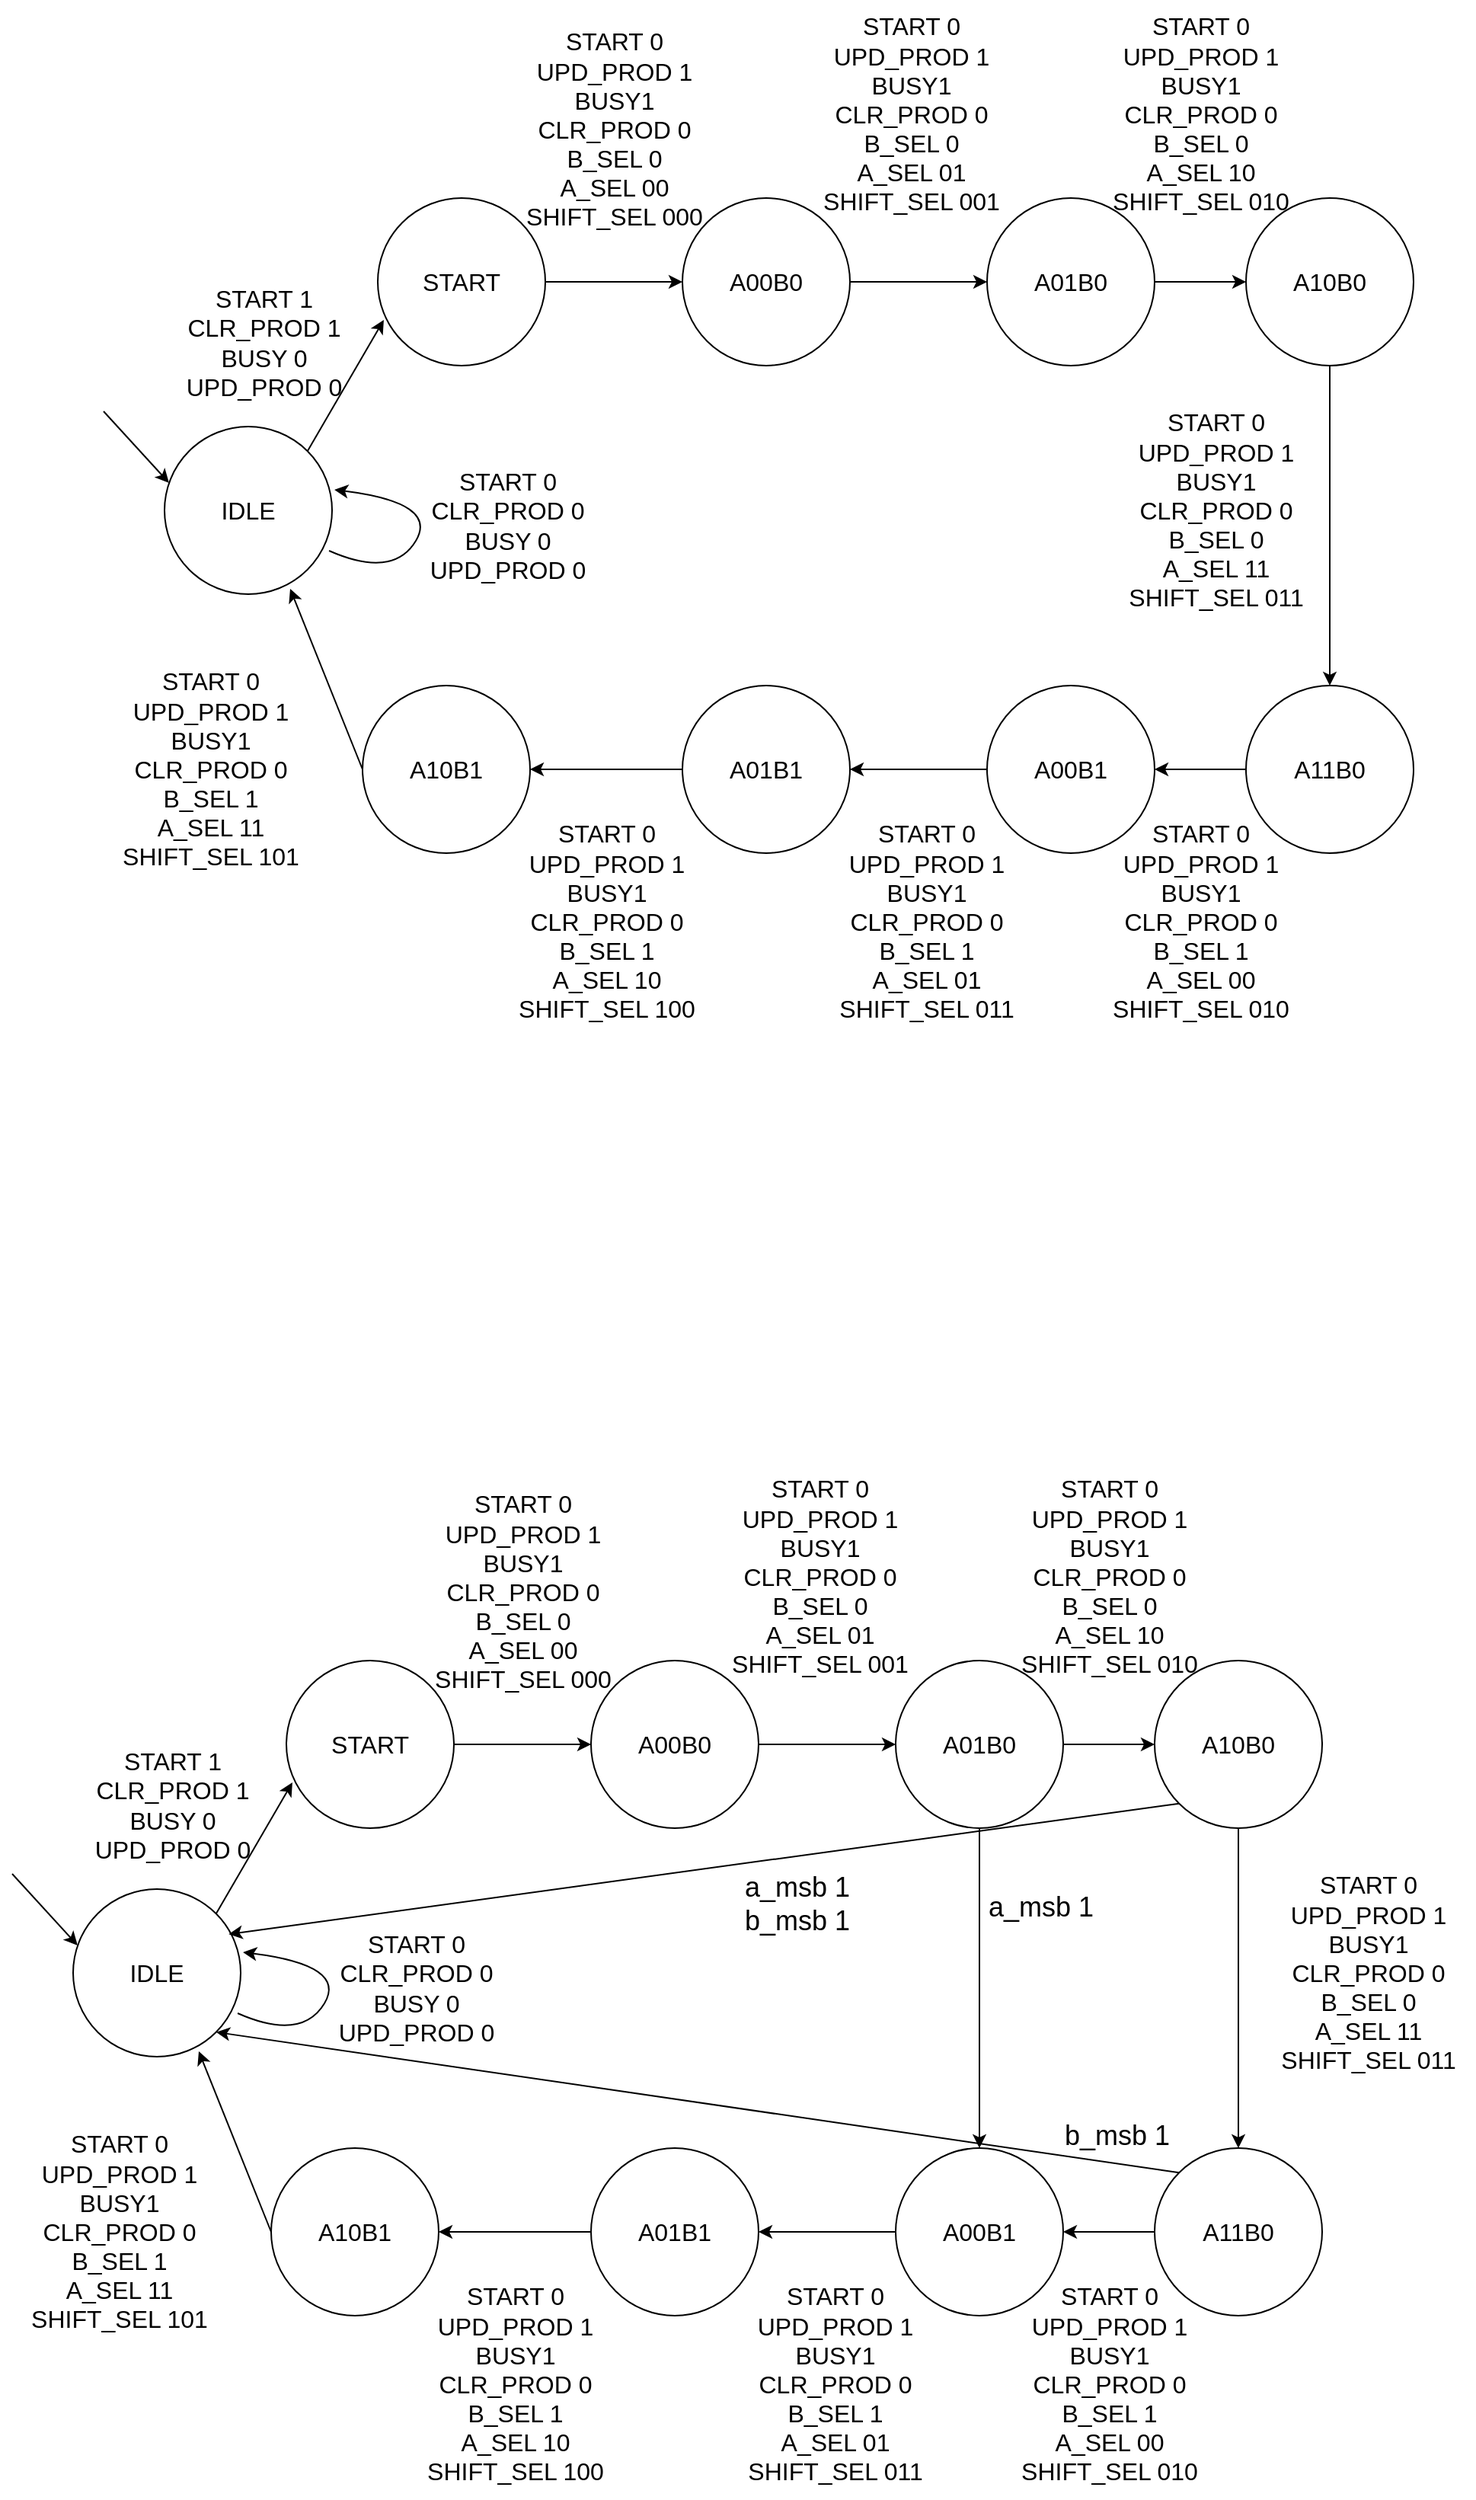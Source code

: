 <mxfile version="27.0.9">
  <diagram name="Page-1" id="HorBHlQGNW-cZjtQ0PEa">
    <mxGraphModel dx="2131" dy="738" grid="1" gridSize="10" guides="1" tooltips="1" connect="1" arrows="1" fold="1" page="1" pageScale="1" pageWidth="850" pageHeight="1100" math="0" shadow="0">
      <root>
        <mxCell id="0" />
        <mxCell id="1" parent="0" />
        <mxCell id="DCcbTAUr7Qpowl2ZESW9-10" value="&lt;font size=&quot;3&quot;&gt;A00B1&lt;/font&gt;" style="ellipse;whiteSpace=wrap;html=1;aspect=fixed;" vertex="1" parent="1">
          <mxGeometry x="550" y="770" width="110" height="110" as="geometry" />
        </mxCell>
        <mxCell id="DCcbTAUr7Qpowl2ZESW9-11" value="&lt;font size=&quot;3&quot;&gt;A00B0&lt;/font&gt;" style="ellipse;whiteSpace=wrap;html=1;aspect=fixed;" vertex="1" parent="1">
          <mxGeometry x="350" y="450" width="110" height="110" as="geometry" />
        </mxCell>
        <mxCell id="DCcbTAUr7Qpowl2ZESW9-12" value="&lt;font size=&quot;3&quot;&gt;A01B0&lt;/font&gt;" style="ellipse;whiteSpace=wrap;html=1;aspect=fixed;" vertex="1" parent="1">
          <mxGeometry x="550" y="450" width="110" height="110" as="geometry" />
        </mxCell>
        <mxCell id="DCcbTAUr7Qpowl2ZESW9-13" value="&lt;font size=&quot;3&quot;&gt;A01B1&lt;/font&gt;" style="ellipse;whiteSpace=wrap;html=1;aspect=fixed;" vertex="1" parent="1">
          <mxGeometry x="350" y="770" width="110" height="110" as="geometry" />
        </mxCell>
        <mxCell id="DCcbTAUr7Qpowl2ZESW9-14" value="&lt;font size=&quot;3&quot;&gt;A10B1&lt;/font&gt;" style="ellipse;whiteSpace=wrap;html=1;aspect=fixed;" vertex="1" parent="1">
          <mxGeometry x="140" y="770" width="110" height="110" as="geometry" />
        </mxCell>
        <mxCell id="DCcbTAUr7Qpowl2ZESW9-15" value="&lt;font size=&quot;3&quot;&gt;START&lt;/font&gt;" style="ellipse;whiteSpace=wrap;html=1;aspect=fixed;" vertex="1" parent="1">
          <mxGeometry x="150" y="450" width="110" height="110" as="geometry" />
        </mxCell>
        <mxCell id="DCcbTAUr7Qpowl2ZESW9-16" value="&lt;font size=&quot;3&quot;&gt;A10B0&lt;/font&gt;" style="ellipse;whiteSpace=wrap;html=1;aspect=fixed;" vertex="1" parent="1">
          <mxGeometry x="720" y="450" width="110" height="110" as="geometry" />
        </mxCell>
        <mxCell id="DCcbTAUr7Qpowl2ZESW9-17" value="&lt;font size=&quot;3&quot;&gt;A11B0&lt;/font&gt;" style="ellipse;whiteSpace=wrap;html=1;aspect=fixed;" vertex="1" parent="1">
          <mxGeometry x="720" y="770" width="110" height="110" as="geometry" />
        </mxCell>
        <mxCell id="DCcbTAUr7Qpowl2ZESW9-18" value="&lt;font size=&quot;3&quot;&gt;IDLE&lt;/font&gt;" style="ellipse;whiteSpace=wrap;html=1;aspect=fixed;" vertex="1" parent="1">
          <mxGeometry x="10" y="600" width="110" height="110" as="geometry" />
        </mxCell>
        <mxCell id="DCcbTAUr7Qpowl2ZESW9-19" value="" style="endArrow=classic;html=1;rounded=0;exitX=1;exitY=0;exitDx=0;exitDy=0;entryX=0.036;entryY=0.727;entryDx=0;entryDy=0;entryPerimeter=0;" edge="1" parent="1" source="DCcbTAUr7Qpowl2ZESW9-18" target="DCcbTAUr7Qpowl2ZESW9-15">
          <mxGeometry width="50" height="50" relative="1" as="geometry">
            <mxPoint x="430" y="690" as="sourcePoint" />
            <mxPoint x="480" y="640" as="targetPoint" />
          </mxGeometry>
        </mxCell>
        <mxCell id="DCcbTAUr7Qpowl2ZESW9-20" value="" style="endArrow=classic;html=1;rounded=0;exitX=1;exitY=0.5;exitDx=0;exitDy=0;entryX=0;entryY=0.5;entryDx=0;entryDy=0;" edge="1" parent="1" source="DCcbTAUr7Qpowl2ZESW9-15" target="DCcbTAUr7Qpowl2ZESW9-11">
          <mxGeometry width="50" height="50" relative="1" as="geometry">
            <mxPoint x="430" y="690" as="sourcePoint" />
            <mxPoint x="480" y="640" as="targetPoint" />
          </mxGeometry>
        </mxCell>
        <mxCell id="DCcbTAUr7Qpowl2ZESW9-21" value="" style="endArrow=classic;html=1;rounded=0;exitX=1;exitY=0.5;exitDx=0;exitDy=0;entryX=0;entryY=0.5;entryDx=0;entryDy=0;" edge="1" parent="1" source="DCcbTAUr7Qpowl2ZESW9-11" target="DCcbTAUr7Qpowl2ZESW9-12">
          <mxGeometry width="50" height="50" relative="1" as="geometry">
            <mxPoint x="480" y="650" as="sourcePoint" />
            <mxPoint x="570" y="650" as="targetPoint" />
          </mxGeometry>
        </mxCell>
        <mxCell id="DCcbTAUr7Qpowl2ZESW9-22" value="" style="endArrow=classic;html=1;rounded=0;exitX=1;exitY=0.5;exitDx=0;exitDy=0;entryX=0;entryY=0.5;entryDx=0;entryDy=0;" edge="1" parent="1" source="DCcbTAUr7Qpowl2ZESW9-12" target="DCcbTAUr7Qpowl2ZESW9-16">
          <mxGeometry width="50" height="50" relative="1" as="geometry">
            <mxPoint x="430" y="690" as="sourcePoint" />
            <mxPoint x="480" y="640" as="targetPoint" />
          </mxGeometry>
        </mxCell>
        <mxCell id="DCcbTAUr7Qpowl2ZESW9-23" value="" style="endArrow=classic;html=1;rounded=0;exitX=0.5;exitY=1;exitDx=0;exitDy=0;entryX=0.5;entryY=0;entryDx=0;entryDy=0;" edge="1" parent="1" source="DCcbTAUr7Qpowl2ZESW9-16" target="DCcbTAUr7Qpowl2ZESW9-17">
          <mxGeometry width="50" height="50" relative="1" as="geometry">
            <mxPoint x="430" y="690" as="sourcePoint" />
            <mxPoint x="480" y="640" as="targetPoint" />
          </mxGeometry>
        </mxCell>
        <mxCell id="DCcbTAUr7Qpowl2ZESW9-24" value="" style="endArrow=classic;html=1;rounded=0;exitX=0;exitY=0.5;exitDx=0;exitDy=0;entryX=1;entryY=0.5;entryDx=0;entryDy=0;" edge="1" parent="1" source="DCcbTAUr7Qpowl2ZESW9-17" target="DCcbTAUr7Qpowl2ZESW9-10">
          <mxGeometry width="50" height="50" relative="1" as="geometry">
            <mxPoint x="430" y="690" as="sourcePoint" />
            <mxPoint x="480" y="640" as="targetPoint" />
          </mxGeometry>
        </mxCell>
        <mxCell id="DCcbTAUr7Qpowl2ZESW9-25" value="" style="endArrow=classic;html=1;rounded=0;exitX=0;exitY=0.5;exitDx=0;exitDy=0;entryX=1;entryY=0.5;entryDx=0;entryDy=0;" edge="1" parent="1" source="DCcbTAUr7Qpowl2ZESW9-10" target="DCcbTAUr7Qpowl2ZESW9-13">
          <mxGeometry width="50" height="50" relative="1" as="geometry">
            <mxPoint x="430" y="690" as="sourcePoint" />
            <mxPoint x="480" y="640" as="targetPoint" />
          </mxGeometry>
        </mxCell>
        <mxCell id="DCcbTAUr7Qpowl2ZESW9-26" value="" style="endArrow=classic;html=1;rounded=0;exitX=0;exitY=0.5;exitDx=0;exitDy=0;entryX=1;entryY=0.5;entryDx=0;entryDy=0;" edge="1" parent="1" source="DCcbTAUr7Qpowl2ZESW9-13" target="DCcbTAUr7Qpowl2ZESW9-14">
          <mxGeometry width="50" height="50" relative="1" as="geometry">
            <mxPoint x="430" y="690" as="sourcePoint" />
            <mxPoint x="480" y="640" as="targetPoint" />
          </mxGeometry>
        </mxCell>
        <mxCell id="DCcbTAUr7Qpowl2ZESW9-27" value="" style="endArrow=classic;html=1;rounded=0;exitX=0;exitY=0.5;exitDx=0;exitDy=0;entryX=0.75;entryY=0.968;entryDx=0;entryDy=0;entryPerimeter=0;" edge="1" parent="1" source="DCcbTAUr7Qpowl2ZESW9-14" target="DCcbTAUr7Qpowl2ZESW9-18">
          <mxGeometry width="50" height="50" relative="1" as="geometry">
            <mxPoint x="430" y="690" as="sourcePoint" />
            <mxPoint x="480" y="640" as="targetPoint" />
          </mxGeometry>
        </mxCell>
        <mxCell id="DCcbTAUr7Qpowl2ZESW9-28" value="" style="curved=1;endArrow=classic;html=1;rounded=0;exitX=0.982;exitY=0.741;exitDx=0;exitDy=0;exitPerimeter=0;entryX=1.014;entryY=0.377;entryDx=0;entryDy=0;entryPerimeter=0;" edge="1" parent="1" source="DCcbTAUr7Qpowl2ZESW9-18" target="DCcbTAUr7Qpowl2ZESW9-18">
          <mxGeometry width="50" height="50" relative="1" as="geometry">
            <mxPoint x="430" y="710" as="sourcePoint" />
            <mxPoint x="480" y="660" as="targetPoint" />
            <Array as="points">
              <mxPoint x="160" y="700" />
              <mxPoint x="190" y="650" />
            </Array>
          </mxGeometry>
        </mxCell>
        <mxCell id="DCcbTAUr7Qpowl2ZESW9-30" value="&lt;div&gt;&lt;font size=&quot;3&quot;&gt;START 0&lt;/font&gt;&lt;/div&gt;&lt;div&gt;&lt;font size=&quot;3&quot;&gt;CLR_PROD 0&lt;/font&gt;&lt;/div&gt;&lt;div&gt;&lt;font size=&quot;3&quot;&gt;BUSY 0&lt;/font&gt;&lt;/div&gt;&lt;div&gt;&lt;font size=&quot;3&quot;&gt;UPD_PROD 0&lt;/font&gt;&lt;/div&gt;" style="text;html=1;align=center;verticalAlign=middle;resizable=0;points=[];autosize=1;strokeColor=none;fillColor=none;" vertex="1" parent="1">
          <mxGeometry x="170" y="620" width="130" height="90" as="geometry" />
        </mxCell>
        <mxCell id="DCcbTAUr7Qpowl2ZESW9-31" value="&lt;div&gt;&lt;font size=&quot;3&quot;&gt;START 1&lt;/font&gt;&lt;/div&gt;&lt;div&gt;&lt;font size=&quot;3&quot;&gt;CLR_PROD 1&lt;/font&gt;&lt;/div&gt;&lt;div&gt;&lt;font size=&quot;3&quot;&gt;BUSY 0&lt;/font&gt;&lt;/div&gt;&lt;div&gt;&lt;font size=&quot;3&quot;&gt;UPD_PROD 0&lt;/font&gt;&lt;/div&gt;" style="text;html=1;align=center;verticalAlign=middle;resizable=0;points=[];autosize=1;strokeColor=none;fillColor=none;" vertex="1" parent="1">
          <mxGeometry x="10" y="500" width="130" height="90" as="geometry" />
        </mxCell>
        <mxCell id="DCcbTAUr7Qpowl2ZESW9-32" value="&lt;div&gt;&lt;font size=&quot;3&quot;&gt;START 0&lt;/font&gt;&lt;/div&gt;&lt;div&gt;&lt;font size=&quot;3&quot;&gt;UPD_PROD 1&lt;/font&gt;&lt;/div&gt;&lt;div&gt;&lt;font size=&quot;3&quot;&gt;BUSY1&lt;/font&gt;&lt;/div&gt;&lt;div&gt;&lt;font size=&quot;3&quot;&gt;CLR_PROD 0&lt;/font&gt;&lt;/div&gt;&lt;div&gt;&lt;font size=&quot;3&quot;&gt;B_SEL 0&lt;/font&gt;&lt;/div&gt;&lt;div&gt;&lt;font size=&quot;3&quot;&gt;A_SEL 00&lt;/font&gt;&lt;/div&gt;&lt;div&gt;&lt;font size=&quot;3&quot;&gt;SHIFT_SEL 000&lt;/font&gt;&lt;/div&gt;" style="text;html=1;align=center;verticalAlign=middle;resizable=0;points=[];autosize=1;strokeColor=none;fillColor=none;" vertex="1" parent="1">
          <mxGeometry x="235" y="330" width="140" height="150" as="geometry" />
        </mxCell>
        <mxCell id="DCcbTAUr7Qpowl2ZESW9-33" value="&lt;div&gt;&lt;font size=&quot;3&quot;&gt;START 0&lt;/font&gt;&lt;/div&gt;&lt;div&gt;&lt;font size=&quot;3&quot;&gt;UPD_PROD 1&lt;/font&gt;&lt;/div&gt;&lt;div&gt;&lt;font size=&quot;3&quot;&gt;BUSY1&lt;/font&gt;&lt;/div&gt;&lt;div&gt;&lt;font size=&quot;3&quot;&gt;CLR_PROD 0&lt;/font&gt;&lt;/div&gt;&lt;div&gt;&lt;font size=&quot;3&quot;&gt;B_SEL 0&lt;/font&gt;&lt;/div&gt;&lt;div&gt;&lt;font size=&quot;3&quot;&gt;A_SEL 01&lt;/font&gt;&lt;/div&gt;&lt;div&gt;&lt;font size=&quot;3&quot;&gt;SHIFT_SEL 001&lt;/font&gt;&lt;/div&gt;" style="text;html=1;align=center;verticalAlign=middle;resizable=0;points=[];autosize=1;strokeColor=none;fillColor=none;" vertex="1" parent="1">
          <mxGeometry x="430" y="320" width="140" height="150" as="geometry" />
        </mxCell>
        <mxCell id="DCcbTAUr7Qpowl2ZESW9-34" value="&lt;div&gt;&lt;font size=&quot;3&quot;&gt;START 0&lt;/font&gt;&lt;/div&gt;&lt;div&gt;&lt;font size=&quot;3&quot;&gt;UPD_PROD 1&lt;/font&gt;&lt;/div&gt;&lt;div&gt;&lt;font size=&quot;3&quot;&gt;BUSY1&lt;/font&gt;&lt;/div&gt;&lt;div&gt;&lt;font size=&quot;3&quot;&gt;CLR_PROD 0&lt;/font&gt;&lt;/div&gt;&lt;div&gt;&lt;font size=&quot;3&quot;&gt;B_SEL 0&lt;/font&gt;&lt;/div&gt;&lt;div&gt;&lt;font size=&quot;3&quot;&gt;A_SEL 10&lt;/font&gt;&lt;/div&gt;&lt;div&gt;&lt;font size=&quot;3&quot;&gt;SHIFT_SEL 010&lt;/font&gt;&lt;/div&gt;" style="text;html=1;align=center;verticalAlign=middle;resizable=0;points=[];autosize=1;strokeColor=none;fillColor=none;" vertex="1" parent="1">
          <mxGeometry x="620" y="320" width="140" height="150" as="geometry" />
        </mxCell>
        <mxCell id="DCcbTAUr7Qpowl2ZESW9-35" value="&lt;div&gt;&lt;font size=&quot;3&quot;&gt;START 0&lt;/font&gt;&lt;/div&gt;&lt;div&gt;&lt;font size=&quot;3&quot;&gt;UPD_PROD 1&lt;/font&gt;&lt;/div&gt;&lt;div&gt;&lt;font size=&quot;3&quot;&gt;BUSY1&lt;/font&gt;&lt;/div&gt;&lt;div&gt;&lt;font size=&quot;3&quot;&gt;CLR_PROD 0&lt;/font&gt;&lt;/div&gt;&lt;div&gt;&lt;font size=&quot;3&quot;&gt;B_SEL 0&lt;/font&gt;&lt;/div&gt;&lt;div&gt;&lt;font size=&quot;3&quot;&gt;A_SEL 11&lt;/font&gt;&lt;/div&gt;&lt;div&gt;&lt;font size=&quot;3&quot;&gt;SHIFT_SEL 011&lt;/font&gt;&lt;/div&gt;" style="text;html=1;align=center;verticalAlign=middle;resizable=0;points=[];autosize=1;strokeColor=none;fillColor=none;" vertex="1" parent="1">
          <mxGeometry x="630" y="580" width="140" height="150" as="geometry" />
        </mxCell>
        <mxCell id="DCcbTAUr7Qpowl2ZESW9-36" value="&lt;div&gt;&lt;font size=&quot;3&quot;&gt;START 0&lt;/font&gt;&lt;/div&gt;&lt;div&gt;&lt;font size=&quot;3&quot;&gt;UPD_PROD 1&lt;/font&gt;&lt;/div&gt;&lt;div&gt;&lt;font size=&quot;3&quot;&gt;BUSY1&lt;/font&gt;&lt;/div&gt;&lt;div&gt;&lt;font size=&quot;3&quot;&gt;CLR_PROD 0&lt;/font&gt;&lt;/div&gt;&lt;div&gt;&lt;font size=&quot;3&quot;&gt;B_SEL 1&lt;/font&gt;&lt;/div&gt;&lt;div&gt;&lt;font size=&quot;3&quot;&gt;A_SEL 00&lt;/font&gt;&lt;/div&gt;&lt;div&gt;&lt;font size=&quot;3&quot;&gt;SHIFT_SEL 010&lt;/font&gt;&lt;/div&gt;" style="text;html=1;align=center;verticalAlign=middle;resizable=0;points=[];autosize=1;strokeColor=none;fillColor=none;" vertex="1" parent="1">
          <mxGeometry x="620" y="850" width="140" height="150" as="geometry" />
        </mxCell>
        <mxCell id="DCcbTAUr7Qpowl2ZESW9-37" value="&lt;div&gt;&lt;font size=&quot;3&quot;&gt;START 0&lt;/font&gt;&lt;/div&gt;&lt;div&gt;&lt;font size=&quot;3&quot;&gt;UPD_PROD 1&lt;/font&gt;&lt;/div&gt;&lt;div&gt;&lt;font size=&quot;3&quot;&gt;BUSY1&lt;/font&gt;&lt;/div&gt;&lt;div&gt;&lt;font size=&quot;3&quot;&gt;CLR_PROD 0&lt;/font&gt;&lt;/div&gt;&lt;div&gt;&lt;font size=&quot;3&quot;&gt;B_SEL 1&lt;/font&gt;&lt;/div&gt;&lt;div&gt;&lt;font size=&quot;3&quot;&gt;A_SEL 01&lt;/font&gt;&lt;/div&gt;&lt;div&gt;&lt;font size=&quot;3&quot;&gt;SHIFT_SEL 011&lt;/font&gt;&lt;/div&gt;" style="text;html=1;align=center;verticalAlign=middle;resizable=0;points=[];autosize=1;strokeColor=none;fillColor=none;" vertex="1" parent="1">
          <mxGeometry x="440" y="850" width="140" height="150" as="geometry" />
        </mxCell>
        <mxCell id="DCcbTAUr7Qpowl2ZESW9-38" value="&lt;div&gt;&lt;font size=&quot;3&quot;&gt;START 0&lt;/font&gt;&lt;/div&gt;&lt;div&gt;&lt;font size=&quot;3&quot;&gt;UPD_PROD 1&lt;/font&gt;&lt;/div&gt;&lt;div&gt;&lt;font size=&quot;3&quot;&gt;BUSY1&lt;/font&gt;&lt;/div&gt;&lt;div&gt;&lt;font size=&quot;3&quot;&gt;CLR_PROD 0&lt;/font&gt;&lt;/div&gt;&lt;div&gt;&lt;font size=&quot;3&quot;&gt;B_SEL 1&lt;/font&gt;&lt;/div&gt;&lt;div&gt;&lt;font size=&quot;3&quot;&gt;A_SEL 10&lt;/font&gt;&lt;/div&gt;&lt;div&gt;&lt;font size=&quot;3&quot;&gt;SHIFT_SEL 100&lt;/font&gt;&lt;/div&gt;" style="text;html=1;align=center;verticalAlign=middle;resizable=0;points=[];autosize=1;strokeColor=none;fillColor=none;" vertex="1" parent="1">
          <mxGeometry x="230" y="850" width="140" height="150" as="geometry" />
        </mxCell>
        <mxCell id="DCcbTAUr7Qpowl2ZESW9-39" value="&lt;div&gt;&lt;font size=&quot;3&quot;&gt;START 0&lt;/font&gt;&lt;/div&gt;&lt;div&gt;&lt;font size=&quot;3&quot;&gt;UPD_PROD 1&lt;/font&gt;&lt;/div&gt;&lt;div&gt;&lt;font size=&quot;3&quot;&gt;BUSY1&lt;/font&gt;&lt;/div&gt;&lt;div&gt;&lt;font size=&quot;3&quot;&gt;CLR_PROD 0&lt;/font&gt;&lt;/div&gt;&lt;div&gt;&lt;font size=&quot;3&quot;&gt;B_SEL 1&lt;/font&gt;&lt;/div&gt;&lt;div&gt;&lt;font size=&quot;3&quot;&gt;A_SEL 11&lt;/font&gt;&lt;/div&gt;&lt;div&gt;&lt;font size=&quot;3&quot;&gt;SHIFT_SEL 101&lt;/font&gt;&lt;/div&gt;" style="text;html=1;align=center;verticalAlign=middle;resizable=0;points=[];autosize=1;strokeColor=none;fillColor=none;" vertex="1" parent="1">
          <mxGeometry x="-30" y="750" width="140" height="150" as="geometry" />
        </mxCell>
        <mxCell id="DCcbTAUr7Qpowl2ZESW9-40" value="" style="endArrow=classic;html=1;rounded=0;entryX=0.027;entryY=0.336;entryDx=0;entryDy=0;entryPerimeter=0;" edge="1" parent="1" target="DCcbTAUr7Qpowl2ZESW9-18">
          <mxGeometry width="50" height="50" relative="1" as="geometry">
            <mxPoint x="-30" y="590" as="sourcePoint" />
            <mxPoint x="560" y="740" as="targetPoint" />
          </mxGeometry>
        </mxCell>
        <mxCell id="DCcbTAUr7Qpowl2ZESW9-42" value="&lt;font size=&quot;3&quot;&gt;A00B1&lt;/font&gt;" style="ellipse;whiteSpace=wrap;html=1;aspect=fixed;" vertex="1" parent="1">
          <mxGeometry x="490" y="1730" width="110" height="110" as="geometry" />
        </mxCell>
        <mxCell id="DCcbTAUr7Qpowl2ZESW9-43" value="&lt;font size=&quot;3&quot;&gt;A00B0&lt;/font&gt;" style="ellipse;whiteSpace=wrap;html=1;aspect=fixed;" vertex="1" parent="1">
          <mxGeometry x="290" y="1410" width="110" height="110" as="geometry" />
        </mxCell>
        <mxCell id="DCcbTAUr7Qpowl2ZESW9-44" value="&lt;font size=&quot;3&quot;&gt;A01B0&lt;/font&gt;" style="ellipse;whiteSpace=wrap;html=1;aspect=fixed;" vertex="1" parent="1">
          <mxGeometry x="490" y="1410" width="110" height="110" as="geometry" />
        </mxCell>
        <mxCell id="DCcbTAUr7Qpowl2ZESW9-45" value="&lt;font size=&quot;3&quot;&gt;A01B1&lt;/font&gt;" style="ellipse;whiteSpace=wrap;html=1;aspect=fixed;" vertex="1" parent="1">
          <mxGeometry x="290" y="1730" width="110" height="110" as="geometry" />
        </mxCell>
        <mxCell id="DCcbTAUr7Qpowl2ZESW9-46" value="&lt;font size=&quot;3&quot;&gt;A10B1&lt;/font&gt;" style="ellipse;whiteSpace=wrap;html=1;aspect=fixed;" vertex="1" parent="1">
          <mxGeometry x="80" y="1730" width="110" height="110" as="geometry" />
        </mxCell>
        <mxCell id="DCcbTAUr7Qpowl2ZESW9-47" value="&lt;font size=&quot;3&quot;&gt;START&lt;/font&gt;" style="ellipse;whiteSpace=wrap;html=1;aspect=fixed;" vertex="1" parent="1">
          <mxGeometry x="90" y="1410" width="110" height="110" as="geometry" />
        </mxCell>
        <mxCell id="DCcbTAUr7Qpowl2ZESW9-48" value="&lt;font size=&quot;3&quot;&gt;A10B0&lt;/font&gt;" style="ellipse;whiteSpace=wrap;html=1;aspect=fixed;" vertex="1" parent="1">
          <mxGeometry x="660" y="1410" width="110" height="110" as="geometry" />
        </mxCell>
        <mxCell id="DCcbTAUr7Qpowl2ZESW9-49" value="&lt;font size=&quot;3&quot;&gt;A11B0&lt;/font&gt;" style="ellipse;whiteSpace=wrap;html=1;aspect=fixed;" vertex="1" parent="1">
          <mxGeometry x="660" y="1730" width="110" height="110" as="geometry" />
        </mxCell>
        <mxCell id="DCcbTAUr7Qpowl2ZESW9-50" value="&lt;font size=&quot;3&quot;&gt;IDLE&lt;/font&gt;" style="ellipse;whiteSpace=wrap;html=1;aspect=fixed;" vertex="1" parent="1">
          <mxGeometry x="-50" y="1560" width="110" height="110" as="geometry" />
        </mxCell>
        <mxCell id="DCcbTAUr7Qpowl2ZESW9-51" value="" style="endArrow=classic;html=1;rounded=0;exitX=1;exitY=0;exitDx=0;exitDy=0;entryX=0.036;entryY=0.727;entryDx=0;entryDy=0;entryPerimeter=0;" edge="1" parent="1" source="DCcbTAUr7Qpowl2ZESW9-50" target="DCcbTAUr7Qpowl2ZESW9-47">
          <mxGeometry width="50" height="50" relative="1" as="geometry">
            <mxPoint x="370" y="1650" as="sourcePoint" />
            <mxPoint x="420" y="1600" as="targetPoint" />
          </mxGeometry>
        </mxCell>
        <mxCell id="DCcbTAUr7Qpowl2ZESW9-52" value="" style="endArrow=classic;html=1;rounded=0;exitX=1;exitY=0.5;exitDx=0;exitDy=0;entryX=0;entryY=0.5;entryDx=0;entryDy=0;" edge="1" parent="1" source="DCcbTAUr7Qpowl2ZESW9-47" target="DCcbTAUr7Qpowl2ZESW9-43">
          <mxGeometry width="50" height="50" relative="1" as="geometry">
            <mxPoint x="370" y="1650" as="sourcePoint" />
            <mxPoint x="420" y="1600" as="targetPoint" />
          </mxGeometry>
        </mxCell>
        <mxCell id="DCcbTAUr7Qpowl2ZESW9-53" value="" style="endArrow=classic;html=1;rounded=0;exitX=1;exitY=0.5;exitDx=0;exitDy=0;entryX=0;entryY=0.5;entryDx=0;entryDy=0;" edge="1" parent="1" source="DCcbTAUr7Qpowl2ZESW9-43" target="DCcbTAUr7Qpowl2ZESW9-44">
          <mxGeometry width="50" height="50" relative="1" as="geometry">
            <mxPoint x="420" y="1610" as="sourcePoint" />
            <mxPoint x="510" y="1610" as="targetPoint" />
          </mxGeometry>
        </mxCell>
        <mxCell id="DCcbTAUr7Qpowl2ZESW9-54" value="" style="endArrow=classic;html=1;rounded=0;exitX=1;exitY=0.5;exitDx=0;exitDy=0;entryX=0;entryY=0.5;entryDx=0;entryDy=0;" edge="1" parent="1" source="DCcbTAUr7Qpowl2ZESW9-44" target="DCcbTAUr7Qpowl2ZESW9-48">
          <mxGeometry width="50" height="50" relative="1" as="geometry">
            <mxPoint x="370" y="1650" as="sourcePoint" />
            <mxPoint x="420" y="1600" as="targetPoint" />
          </mxGeometry>
        </mxCell>
        <mxCell id="DCcbTAUr7Qpowl2ZESW9-55" value="" style="endArrow=classic;html=1;rounded=0;exitX=0.5;exitY=1;exitDx=0;exitDy=0;entryX=0.5;entryY=0;entryDx=0;entryDy=0;" edge="1" parent="1" source="DCcbTAUr7Qpowl2ZESW9-48" target="DCcbTAUr7Qpowl2ZESW9-49">
          <mxGeometry width="50" height="50" relative="1" as="geometry">
            <mxPoint x="370" y="1650" as="sourcePoint" />
            <mxPoint x="420" y="1600" as="targetPoint" />
          </mxGeometry>
        </mxCell>
        <mxCell id="DCcbTAUr7Qpowl2ZESW9-56" value="" style="endArrow=classic;html=1;rounded=0;exitX=0;exitY=0.5;exitDx=0;exitDy=0;entryX=1;entryY=0.5;entryDx=0;entryDy=0;" edge="1" parent="1" source="DCcbTAUr7Qpowl2ZESW9-49" target="DCcbTAUr7Qpowl2ZESW9-42">
          <mxGeometry width="50" height="50" relative="1" as="geometry">
            <mxPoint x="370" y="1650" as="sourcePoint" />
            <mxPoint x="420" y="1600" as="targetPoint" />
          </mxGeometry>
        </mxCell>
        <mxCell id="DCcbTAUr7Qpowl2ZESW9-57" value="" style="endArrow=classic;html=1;rounded=0;exitX=0;exitY=0.5;exitDx=0;exitDy=0;entryX=1;entryY=0.5;entryDx=0;entryDy=0;" edge="1" parent="1" source="DCcbTAUr7Qpowl2ZESW9-42" target="DCcbTAUr7Qpowl2ZESW9-45">
          <mxGeometry width="50" height="50" relative="1" as="geometry">
            <mxPoint x="370" y="1650" as="sourcePoint" />
            <mxPoint x="420" y="1600" as="targetPoint" />
          </mxGeometry>
        </mxCell>
        <mxCell id="DCcbTAUr7Qpowl2ZESW9-58" value="" style="endArrow=classic;html=1;rounded=0;exitX=0;exitY=0.5;exitDx=0;exitDy=0;entryX=1;entryY=0.5;entryDx=0;entryDy=0;" edge="1" parent="1" source="DCcbTAUr7Qpowl2ZESW9-45" target="DCcbTAUr7Qpowl2ZESW9-46">
          <mxGeometry width="50" height="50" relative="1" as="geometry">
            <mxPoint x="370" y="1650" as="sourcePoint" />
            <mxPoint x="420" y="1600" as="targetPoint" />
          </mxGeometry>
        </mxCell>
        <mxCell id="DCcbTAUr7Qpowl2ZESW9-59" value="" style="endArrow=classic;html=1;rounded=0;exitX=0;exitY=0.5;exitDx=0;exitDy=0;entryX=0.75;entryY=0.968;entryDx=0;entryDy=0;entryPerimeter=0;" edge="1" parent="1" source="DCcbTAUr7Qpowl2ZESW9-46" target="DCcbTAUr7Qpowl2ZESW9-50">
          <mxGeometry width="50" height="50" relative="1" as="geometry">
            <mxPoint x="370" y="1650" as="sourcePoint" />
            <mxPoint x="420" y="1600" as="targetPoint" />
          </mxGeometry>
        </mxCell>
        <mxCell id="DCcbTAUr7Qpowl2ZESW9-60" value="" style="curved=1;endArrow=classic;html=1;rounded=0;exitX=0.982;exitY=0.741;exitDx=0;exitDy=0;exitPerimeter=0;entryX=1.014;entryY=0.377;entryDx=0;entryDy=0;entryPerimeter=0;" edge="1" parent="1" source="DCcbTAUr7Qpowl2ZESW9-50" target="DCcbTAUr7Qpowl2ZESW9-50">
          <mxGeometry width="50" height="50" relative="1" as="geometry">
            <mxPoint x="370" y="1670" as="sourcePoint" />
            <mxPoint x="420" y="1620" as="targetPoint" />
            <Array as="points">
              <mxPoint x="100" y="1660" />
              <mxPoint x="130" y="1610" />
            </Array>
          </mxGeometry>
        </mxCell>
        <mxCell id="DCcbTAUr7Qpowl2ZESW9-61" value="&lt;div&gt;&lt;font size=&quot;3&quot;&gt;START 0&lt;/font&gt;&lt;/div&gt;&lt;div&gt;&lt;font size=&quot;3&quot;&gt;CLR_PROD 0&lt;/font&gt;&lt;/div&gt;&lt;div&gt;&lt;font size=&quot;3&quot;&gt;BUSY 0&lt;/font&gt;&lt;/div&gt;&lt;div&gt;&lt;font size=&quot;3&quot;&gt;UPD_PROD 0&lt;/font&gt;&lt;/div&gt;" style="text;html=1;align=center;verticalAlign=middle;resizable=0;points=[];autosize=1;strokeColor=none;fillColor=none;" vertex="1" parent="1">
          <mxGeometry x="110" y="1580" width="130" height="90" as="geometry" />
        </mxCell>
        <mxCell id="DCcbTAUr7Qpowl2ZESW9-62" value="&lt;div&gt;&lt;font size=&quot;3&quot;&gt;START 1&lt;/font&gt;&lt;/div&gt;&lt;div&gt;&lt;font size=&quot;3&quot;&gt;CLR_PROD 1&lt;/font&gt;&lt;/div&gt;&lt;div&gt;&lt;font size=&quot;3&quot;&gt;BUSY 0&lt;/font&gt;&lt;/div&gt;&lt;div&gt;&lt;font size=&quot;3&quot;&gt;UPD_PROD 0&lt;/font&gt;&lt;/div&gt;" style="text;html=1;align=center;verticalAlign=middle;resizable=0;points=[];autosize=1;strokeColor=none;fillColor=none;" vertex="1" parent="1">
          <mxGeometry x="-50" y="1460" width="130" height="90" as="geometry" />
        </mxCell>
        <mxCell id="DCcbTAUr7Qpowl2ZESW9-63" value="&lt;div&gt;&lt;font size=&quot;3&quot;&gt;START 0&lt;/font&gt;&lt;/div&gt;&lt;div&gt;&lt;font size=&quot;3&quot;&gt;UPD_PROD 1&lt;/font&gt;&lt;/div&gt;&lt;div&gt;&lt;font size=&quot;3&quot;&gt;BUSY1&lt;/font&gt;&lt;/div&gt;&lt;div&gt;&lt;font size=&quot;3&quot;&gt;CLR_PROD 0&lt;/font&gt;&lt;/div&gt;&lt;div&gt;&lt;font size=&quot;3&quot;&gt;B_SEL 0&lt;/font&gt;&lt;/div&gt;&lt;div&gt;&lt;font size=&quot;3&quot;&gt;A_SEL 00&lt;/font&gt;&lt;/div&gt;&lt;div&gt;&lt;font size=&quot;3&quot;&gt;SHIFT_SEL 000&lt;/font&gt;&lt;/div&gt;" style="text;html=1;align=center;verticalAlign=middle;resizable=0;points=[];autosize=1;strokeColor=none;fillColor=none;" vertex="1" parent="1">
          <mxGeometry x="175" y="1290" width="140" height="150" as="geometry" />
        </mxCell>
        <mxCell id="DCcbTAUr7Qpowl2ZESW9-64" value="&lt;div&gt;&lt;font size=&quot;3&quot;&gt;START 0&lt;/font&gt;&lt;/div&gt;&lt;div&gt;&lt;font size=&quot;3&quot;&gt;UPD_PROD 1&lt;/font&gt;&lt;/div&gt;&lt;div&gt;&lt;font size=&quot;3&quot;&gt;BUSY1&lt;/font&gt;&lt;/div&gt;&lt;div&gt;&lt;font size=&quot;3&quot;&gt;CLR_PROD 0&lt;/font&gt;&lt;/div&gt;&lt;div&gt;&lt;font size=&quot;3&quot;&gt;B_SEL 0&lt;/font&gt;&lt;/div&gt;&lt;div&gt;&lt;font size=&quot;3&quot;&gt;A_SEL 01&lt;/font&gt;&lt;/div&gt;&lt;div&gt;&lt;font size=&quot;3&quot;&gt;SHIFT_SEL 001&lt;/font&gt;&lt;/div&gt;" style="text;html=1;align=center;verticalAlign=middle;resizable=0;points=[];autosize=1;strokeColor=none;fillColor=none;" vertex="1" parent="1">
          <mxGeometry x="370" y="1280" width="140" height="150" as="geometry" />
        </mxCell>
        <mxCell id="DCcbTAUr7Qpowl2ZESW9-65" value="&lt;div&gt;&lt;font size=&quot;3&quot;&gt;START 0&lt;/font&gt;&lt;/div&gt;&lt;div&gt;&lt;font size=&quot;3&quot;&gt;UPD_PROD 1&lt;/font&gt;&lt;/div&gt;&lt;div&gt;&lt;font size=&quot;3&quot;&gt;BUSY1&lt;/font&gt;&lt;/div&gt;&lt;div&gt;&lt;font size=&quot;3&quot;&gt;CLR_PROD 0&lt;/font&gt;&lt;/div&gt;&lt;div&gt;&lt;font size=&quot;3&quot;&gt;B_SEL 0&lt;/font&gt;&lt;/div&gt;&lt;div&gt;&lt;font size=&quot;3&quot;&gt;A_SEL 10&lt;/font&gt;&lt;/div&gt;&lt;div&gt;&lt;font size=&quot;3&quot;&gt;SHIFT_SEL 010&lt;/font&gt;&lt;/div&gt;" style="text;html=1;align=center;verticalAlign=middle;resizable=0;points=[];autosize=1;strokeColor=none;fillColor=none;" vertex="1" parent="1">
          <mxGeometry x="560" y="1280" width="140" height="150" as="geometry" />
        </mxCell>
        <mxCell id="DCcbTAUr7Qpowl2ZESW9-66" value="&lt;div&gt;&lt;font size=&quot;3&quot;&gt;START 0&lt;/font&gt;&lt;/div&gt;&lt;div&gt;&lt;font size=&quot;3&quot;&gt;UPD_PROD 1&lt;/font&gt;&lt;/div&gt;&lt;div&gt;&lt;font size=&quot;3&quot;&gt;BUSY1&lt;/font&gt;&lt;/div&gt;&lt;div&gt;&lt;font size=&quot;3&quot;&gt;CLR_PROD 0&lt;/font&gt;&lt;/div&gt;&lt;div&gt;&lt;font size=&quot;3&quot;&gt;B_SEL 0&lt;/font&gt;&lt;/div&gt;&lt;div&gt;&lt;font size=&quot;3&quot;&gt;A_SEL 11&lt;/font&gt;&lt;/div&gt;&lt;div&gt;&lt;font size=&quot;3&quot;&gt;SHIFT_SEL 011&lt;/font&gt;&lt;/div&gt;" style="text;html=1;align=center;verticalAlign=middle;resizable=0;points=[];autosize=1;strokeColor=none;fillColor=none;" vertex="1" parent="1">
          <mxGeometry x="730" y="1540" width="140" height="150" as="geometry" />
        </mxCell>
        <mxCell id="DCcbTAUr7Qpowl2ZESW9-67" value="&lt;div&gt;&lt;font size=&quot;3&quot;&gt;START 0&lt;/font&gt;&lt;/div&gt;&lt;div&gt;&lt;font size=&quot;3&quot;&gt;UPD_PROD 1&lt;/font&gt;&lt;/div&gt;&lt;div&gt;&lt;font size=&quot;3&quot;&gt;BUSY1&lt;/font&gt;&lt;/div&gt;&lt;div&gt;&lt;font size=&quot;3&quot;&gt;CLR_PROD 0&lt;/font&gt;&lt;/div&gt;&lt;div&gt;&lt;font size=&quot;3&quot;&gt;B_SEL 1&lt;/font&gt;&lt;/div&gt;&lt;div&gt;&lt;font size=&quot;3&quot;&gt;A_SEL 00&lt;/font&gt;&lt;/div&gt;&lt;div&gt;&lt;font size=&quot;3&quot;&gt;SHIFT_SEL 010&lt;/font&gt;&lt;/div&gt;" style="text;html=1;align=center;verticalAlign=middle;resizable=0;points=[];autosize=1;strokeColor=none;fillColor=none;" vertex="1" parent="1">
          <mxGeometry x="560" y="1810" width="140" height="150" as="geometry" />
        </mxCell>
        <mxCell id="DCcbTAUr7Qpowl2ZESW9-68" value="&lt;div&gt;&lt;font size=&quot;3&quot;&gt;START 0&lt;/font&gt;&lt;/div&gt;&lt;div&gt;&lt;font size=&quot;3&quot;&gt;UPD_PROD 1&lt;/font&gt;&lt;/div&gt;&lt;div&gt;&lt;font size=&quot;3&quot;&gt;BUSY1&lt;/font&gt;&lt;/div&gt;&lt;div&gt;&lt;font size=&quot;3&quot;&gt;CLR_PROD 0&lt;/font&gt;&lt;/div&gt;&lt;div&gt;&lt;font size=&quot;3&quot;&gt;B_SEL 1&lt;/font&gt;&lt;/div&gt;&lt;div&gt;&lt;font size=&quot;3&quot;&gt;A_SEL 01&lt;/font&gt;&lt;/div&gt;&lt;div&gt;&lt;font size=&quot;3&quot;&gt;SHIFT_SEL 011&lt;/font&gt;&lt;/div&gt;" style="text;html=1;align=center;verticalAlign=middle;resizable=0;points=[];autosize=1;strokeColor=none;fillColor=none;" vertex="1" parent="1">
          <mxGeometry x="380" y="1810" width="140" height="150" as="geometry" />
        </mxCell>
        <mxCell id="DCcbTAUr7Qpowl2ZESW9-69" value="&lt;div&gt;&lt;font size=&quot;3&quot;&gt;START 0&lt;/font&gt;&lt;/div&gt;&lt;div&gt;&lt;font size=&quot;3&quot;&gt;UPD_PROD 1&lt;/font&gt;&lt;/div&gt;&lt;div&gt;&lt;font size=&quot;3&quot;&gt;BUSY1&lt;/font&gt;&lt;/div&gt;&lt;div&gt;&lt;font size=&quot;3&quot;&gt;CLR_PROD 0&lt;/font&gt;&lt;/div&gt;&lt;div&gt;&lt;font size=&quot;3&quot;&gt;B_SEL 1&lt;/font&gt;&lt;/div&gt;&lt;div&gt;&lt;font size=&quot;3&quot;&gt;A_SEL 10&lt;/font&gt;&lt;/div&gt;&lt;div&gt;&lt;font size=&quot;3&quot;&gt;SHIFT_SEL 100&lt;/font&gt;&lt;/div&gt;" style="text;html=1;align=center;verticalAlign=middle;resizable=0;points=[];autosize=1;strokeColor=none;fillColor=none;" vertex="1" parent="1">
          <mxGeometry x="170" y="1810" width="140" height="150" as="geometry" />
        </mxCell>
        <mxCell id="DCcbTAUr7Qpowl2ZESW9-70" value="&lt;div&gt;&lt;font size=&quot;3&quot;&gt;START 0&lt;/font&gt;&lt;/div&gt;&lt;div&gt;&lt;font size=&quot;3&quot;&gt;UPD_PROD 1&lt;/font&gt;&lt;/div&gt;&lt;div&gt;&lt;font size=&quot;3&quot;&gt;BUSY1&lt;/font&gt;&lt;/div&gt;&lt;div&gt;&lt;font size=&quot;3&quot;&gt;CLR_PROD 0&lt;/font&gt;&lt;/div&gt;&lt;div&gt;&lt;font size=&quot;3&quot;&gt;B_SEL 1&lt;/font&gt;&lt;/div&gt;&lt;div&gt;&lt;font size=&quot;3&quot;&gt;A_SEL 11&lt;/font&gt;&lt;/div&gt;&lt;div&gt;&lt;font size=&quot;3&quot;&gt;SHIFT_SEL 101&lt;/font&gt;&lt;/div&gt;" style="text;html=1;align=center;verticalAlign=middle;resizable=0;points=[];autosize=1;strokeColor=none;fillColor=none;" vertex="1" parent="1">
          <mxGeometry x="-90" y="1710" width="140" height="150" as="geometry" />
        </mxCell>
        <mxCell id="DCcbTAUr7Qpowl2ZESW9-71" value="" style="endArrow=classic;html=1;rounded=0;entryX=0.027;entryY=0.336;entryDx=0;entryDy=0;entryPerimeter=0;" edge="1" parent="1" target="DCcbTAUr7Qpowl2ZESW9-50">
          <mxGeometry width="50" height="50" relative="1" as="geometry">
            <mxPoint x="-90" y="1550" as="sourcePoint" />
            <mxPoint x="500" y="1700" as="targetPoint" />
          </mxGeometry>
        </mxCell>
        <mxCell id="DCcbTAUr7Qpowl2ZESW9-72" value="" style="endArrow=classic;html=1;rounded=0;exitX=0;exitY=1;exitDx=0;exitDy=0;entryX=0.929;entryY=0.269;entryDx=0;entryDy=0;entryPerimeter=0;" edge="1" parent="1" source="DCcbTAUr7Qpowl2ZESW9-48" target="DCcbTAUr7Qpowl2ZESW9-50">
          <mxGeometry width="50" height="50" relative="1" as="geometry">
            <mxPoint x="550" y="1670" as="sourcePoint" />
            <mxPoint x="600" y="1620" as="targetPoint" />
          </mxGeometry>
        </mxCell>
        <mxCell id="DCcbTAUr7Qpowl2ZESW9-73" value="&lt;div&gt;&lt;font style=&quot;font-size: 18px;&quot;&gt;a_msb 1&lt;/font&gt;&lt;/div&gt;&lt;div&gt;&lt;font style=&quot;font-size: 18px;&quot;&gt;b_msb 1&lt;/font&gt;&lt;/div&gt;" style="text;html=1;align=center;verticalAlign=middle;resizable=0;points=[];autosize=1;strokeColor=none;fillColor=none;" vertex="1" parent="1">
          <mxGeometry x="380" y="1540" width="90" height="60" as="geometry" />
        </mxCell>
        <mxCell id="DCcbTAUr7Qpowl2ZESW9-74" value="" style="endArrow=classic;html=1;rounded=0;exitX=0;exitY=0;exitDx=0;exitDy=0;entryX=1;entryY=1;entryDx=0;entryDy=0;" edge="1" parent="1" source="DCcbTAUr7Qpowl2ZESW9-49" target="DCcbTAUr7Qpowl2ZESW9-50">
          <mxGeometry width="50" height="50" relative="1" as="geometry">
            <mxPoint x="500" y="1630" as="sourcePoint" />
            <mxPoint x="550" y="1580" as="targetPoint" />
          </mxGeometry>
        </mxCell>
        <mxCell id="DCcbTAUr7Qpowl2ZESW9-75" value="&lt;div&gt;&lt;br&gt;&lt;/div&gt;&lt;div&gt;&lt;font style=&quot;font-size: 18px;&quot;&gt;b_msb 1&lt;/font&gt;&lt;/div&gt;" style="text;html=1;align=center;verticalAlign=middle;resizable=0;points=[];autosize=1;strokeColor=none;fillColor=none;" vertex="1" parent="1">
          <mxGeometry x="590" y="1690" width="90" height="50" as="geometry" />
        </mxCell>
        <mxCell id="DCcbTAUr7Qpowl2ZESW9-76" value="" style="endArrow=classic;html=1;rounded=0;exitX=0.5;exitY=1;exitDx=0;exitDy=0;entryX=0.5;entryY=0;entryDx=0;entryDy=0;" edge="1" parent="1" source="DCcbTAUr7Qpowl2ZESW9-44" target="DCcbTAUr7Qpowl2ZESW9-42">
          <mxGeometry width="50" height="50" relative="1" as="geometry">
            <mxPoint x="490" y="1660" as="sourcePoint" />
            <mxPoint x="540" y="1610" as="targetPoint" />
          </mxGeometry>
        </mxCell>
        <mxCell id="DCcbTAUr7Qpowl2ZESW9-77" value="&lt;div&gt;&lt;br&gt;&lt;/div&gt;&lt;div&gt;&lt;font style=&quot;font-size: 18px;&quot;&gt;a_msb 1&lt;/font&gt;&lt;/div&gt;" style="text;html=1;align=center;verticalAlign=middle;resizable=0;points=[];autosize=1;strokeColor=none;fillColor=none;" vertex="1" parent="1">
          <mxGeometry x="540" y="1540" width="90" height="50" as="geometry" />
        </mxCell>
      </root>
    </mxGraphModel>
  </diagram>
</mxfile>
